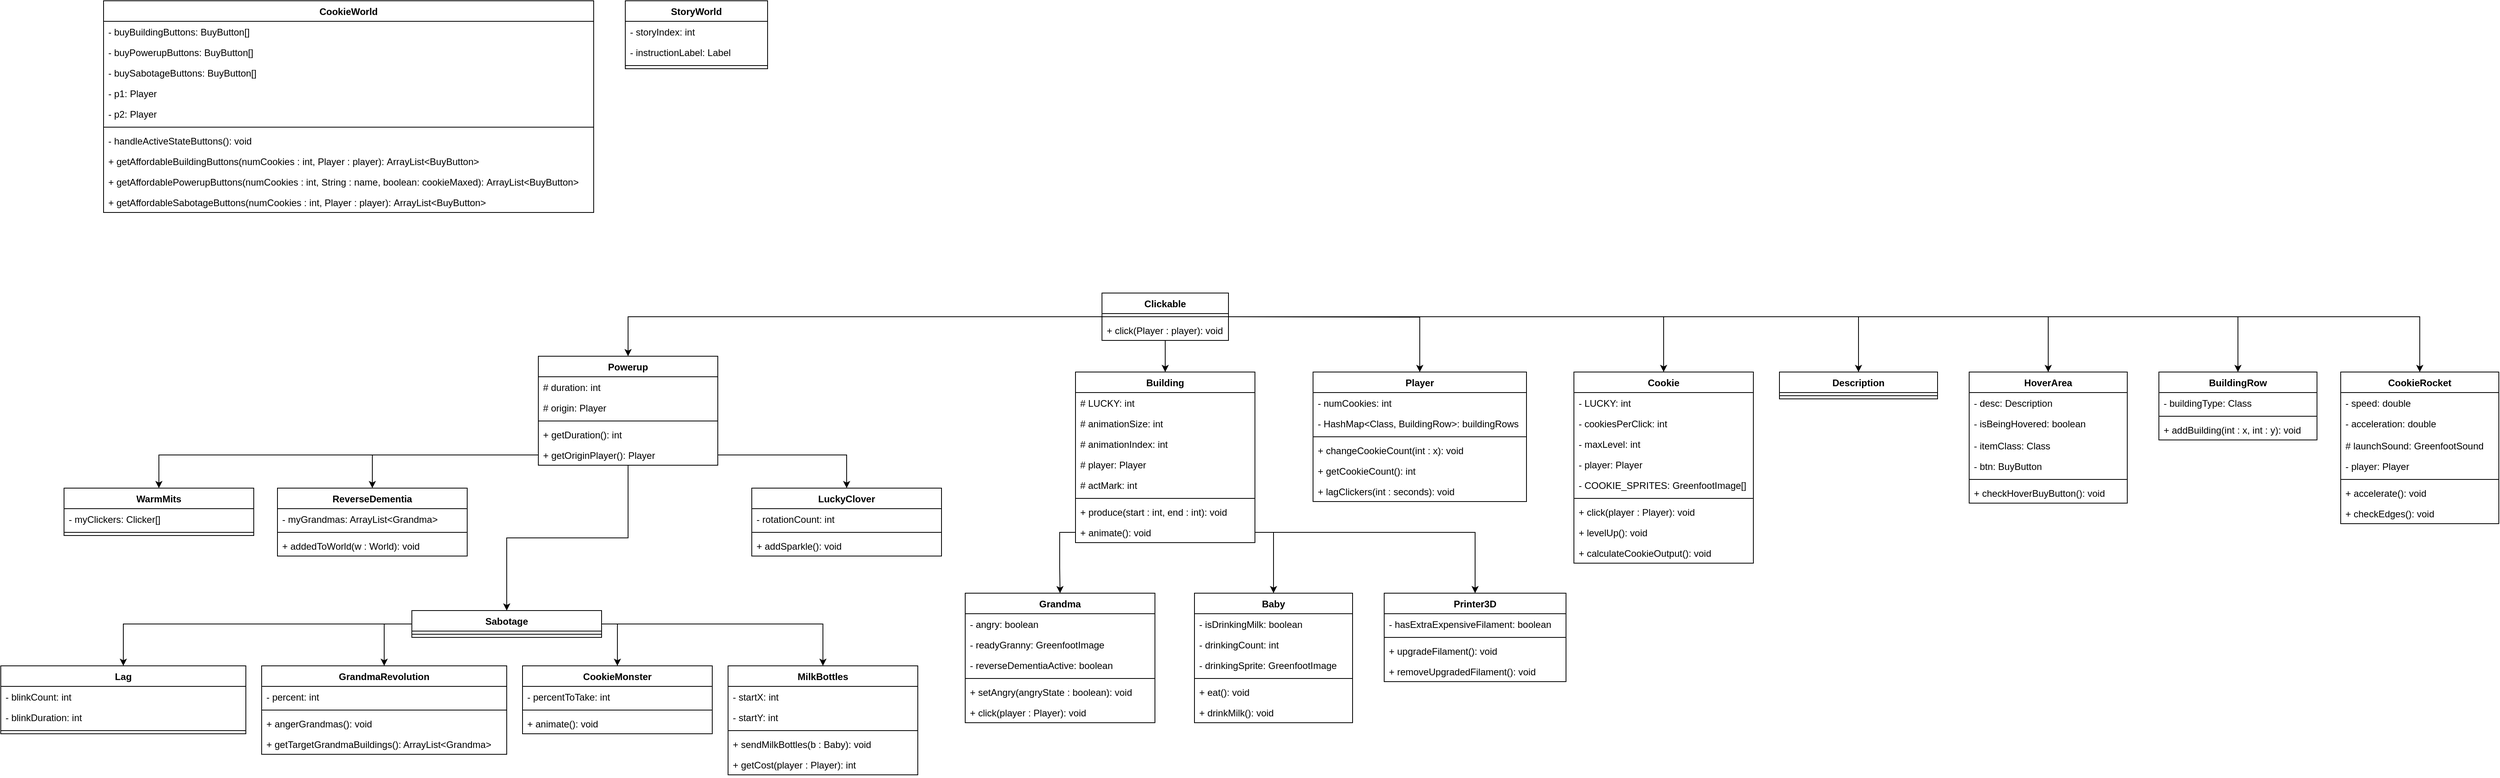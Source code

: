 <mxfile version="20.6.0" type="github">
  <diagram id="C5RBs43oDa-KdzZeNtuy" name="Page-1">
    <mxGraphModel dx="2089" dy="1131" grid="1" gridSize="10" guides="1" tooltips="1" connect="1" arrows="1" fold="1" page="1" pageScale="1" pageWidth="5000" pageHeight="5000" math="0" shadow="0">
      <root>
        <mxCell id="WIyWlLk6GJQsqaUBKTNV-0" />
        <mxCell id="WIyWlLk6GJQsqaUBKTNV-1" parent="WIyWlLk6GJQsqaUBKTNV-0" />
        <mxCell id="7BXIPRgFggZiZuCY8qYJ-12" style="edgeStyle=orthogonalEdgeStyle;rounded=0;orthogonalLoop=1;jettySize=auto;html=1;entryX=0.5;entryY=0;entryDx=0;entryDy=0;" parent="WIyWlLk6GJQsqaUBKTNV-1" source="6n8fkB6DiJv-7R1IbTB3-0" target="7BXIPRgFggZiZuCY8qYJ-7" edge="1">
          <mxGeometry relative="1" as="geometry" />
        </mxCell>
        <mxCell id="oIOnuO5JwcN9O11HxvSY-77" style="edgeStyle=orthogonalEdgeStyle;rounded=0;orthogonalLoop=1;jettySize=auto;html=1;entryX=0.5;entryY=0;entryDx=0;entryDy=0;" edge="1" parent="WIyWlLk6GJQsqaUBKTNV-1" source="6n8fkB6DiJv-7R1IbTB3-0" target="oIOnuO5JwcN9O11HxvSY-69">
          <mxGeometry relative="1" as="geometry" />
        </mxCell>
        <mxCell id="oIOnuO5JwcN9O11HxvSY-87" style="edgeStyle=orthogonalEdgeStyle;rounded=0;orthogonalLoop=1;jettySize=auto;html=1;entryX=0.5;entryY=0;entryDx=0;entryDy=0;" edge="1" parent="WIyWlLk6GJQsqaUBKTNV-1" source="6n8fkB6DiJv-7R1IbTB3-0" target="oIOnuO5JwcN9O11HxvSY-78">
          <mxGeometry relative="1" as="geometry" />
        </mxCell>
        <mxCell id="oIOnuO5JwcN9O11HxvSY-112" style="edgeStyle=orthogonalEdgeStyle;rounded=0;orthogonalLoop=1;jettySize=auto;html=1;entryX=0.5;entryY=0;entryDx=0;entryDy=0;" edge="1" parent="WIyWlLk6GJQsqaUBKTNV-1" source="6n8fkB6DiJv-7R1IbTB3-0" target="oIOnuO5JwcN9O11HxvSY-101">
          <mxGeometry relative="1" as="geometry" />
        </mxCell>
        <mxCell id="oIOnuO5JwcN9O11HxvSY-190" style="edgeStyle=orthogonalEdgeStyle;rounded=0;orthogonalLoop=1;jettySize=auto;html=1;entryX=0.5;entryY=0;entryDx=0;entryDy=0;" edge="1" parent="WIyWlLk6GJQsqaUBKTNV-1" source="6n8fkB6DiJv-7R1IbTB3-0" target="oIOnuO5JwcN9O11HxvSY-180">
          <mxGeometry relative="1" as="geometry" />
        </mxCell>
        <mxCell id="6n8fkB6DiJv-7R1IbTB3-0" value="Clickable" style="swimlane;fontStyle=1;align=center;verticalAlign=top;childLayout=stackLayout;horizontal=1;startSize=26;horizontalStack=0;resizeParent=1;resizeParentMax=0;resizeLast=0;collapsible=1;marginBottom=0;" parent="WIyWlLk6GJQsqaUBKTNV-1" vertex="1">
          <mxGeometry x="1623" y="530" width="160" height="60" as="geometry" />
        </mxCell>
        <mxCell id="6n8fkB6DiJv-7R1IbTB3-2" value="" style="line;strokeWidth=1;fillColor=none;align=left;verticalAlign=middle;spacingTop=-1;spacingLeft=3;spacingRight=3;rotatable=0;labelPosition=right;points=[];portConstraint=eastwest;strokeColor=inherit;" parent="6n8fkB6DiJv-7R1IbTB3-0" vertex="1">
          <mxGeometry y="26" width="160" height="8" as="geometry" />
        </mxCell>
        <mxCell id="6n8fkB6DiJv-7R1IbTB3-3" value="+ click(Player : player): void" style="text;strokeColor=none;fillColor=none;align=left;verticalAlign=top;spacingLeft=4;spacingRight=4;overflow=hidden;rotatable=0;points=[[0,0.5],[1,0.5]];portConstraint=eastwest;" parent="6n8fkB6DiJv-7R1IbTB3-0" vertex="1">
          <mxGeometry y="34" width="160" height="26" as="geometry" />
        </mxCell>
        <mxCell id="6n8fkB6DiJv-7R1IbTB3-8" value="CookieWorld" style="swimlane;fontStyle=1;align=center;verticalAlign=top;childLayout=stackLayout;horizontal=1;startSize=26;horizontalStack=0;resizeParent=1;resizeParentMax=0;resizeLast=0;collapsible=1;marginBottom=0;" parent="WIyWlLk6GJQsqaUBKTNV-1" vertex="1">
          <mxGeometry x="360" y="160" width="620" height="268" as="geometry" />
        </mxCell>
        <mxCell id="6n8fkB6DiJv-7R1IbTB3-9" value="- buyBuildingButtons: BuyButton[]&#xa;" style="text;strokeColor=none;fillColor=none;align=left;verticalAlign=top;spacingLeft=4;spacingRight=4;overflow=hidden;rotatable=0;points=[[0,0.5],[1,0.5]];portConstraint=eastwest;" parent="6n8fkB6DiJv-7R1IbTB3-8" vertex="1">
          <mxGeometry y="26" width="620" height="26" as="geometry" />
        </mxCell>
        <mxCell id="6n8fkB6DiJv-7R1IbTB3-14" value="- buyPowerupButtons: BuyButton[]&#xa;" style="text;strokeColor=none;fillColor=none;align=left;verticalAlign=top;spacingLeft=4;spacingRight=4;overflow=hidden;rotatable=0;points=[[0,0.5],[1,0.5]];portConstraint=eastwest;" parent="6n8fkB6DiJv-7R1IbTB3-8" vertex="1">
          <mxGeometry y="52" width="620" height="26" as="geometry" />
        </mxCell>
        <mxCell id="6n8fkB6DiJv-7R1IbTB3-15" value="- buySabotageButtons: BuyButton[]&#xa;" style="text;strokeColor=none;fillColor=none;align=left;verticalAlign=top;spacingLeft=4;spacingRight=4;overflow=hidden;rotatable=0;points=[[0,0.5],[1,0.5]];portConstraint=eastwest;" parent="6n8fkB6DiJv-7R1IbTB3-8" vertex="1">
          <mxGeometry y="78" width="620" height="26" as="geometry" />
        </mxCell>
        <mxCell id="6n8fkB6DiJv-7R1IbTB3-16" value="- p1: Player" style="text;strokeColor=none;fillColor=none;align=left;verticalAlign=top;spacingLeft=4;spacingRight=4;overflow=hidden;rotatable=0;points=[[0,0.5],[1,0.5]];portConstraint=eastwest;" parent="6n8fkB6DiJv-7R1IbTB3-8" vertex="1">
          <mxGeometry y="104" width="620" height="26" as="geometry" />
        </mxCell>
        <mxCell id="6n8fkB6DiJv-7R1IbTB3-17" value="- p2: Player" style="text;strokeColor=none;fillColor=none;align=left;verticalAlign=top;spacingLeft=4;spacingRight=4;overflow=hidden;rotatable=0;points=[[0,0.5],[1,0.5]];portConstraint=eastwest;" parent="6n8fkB6DiJv-7R1IbTB3-8" vertex="1">
          <mxGeometry y="130" width="620" height="26" as="geometry" />
        </mxCell>
        <mxCell id="6n8fkB6DiJv-7R1IbTB3-10" value="" style="line;strokeWidth=1;fillColor=none;align=left;verticalAlign=middle;spacingTop=-1;spacingLeft=3;spacingRight=3;rotatable=0;labelPosition=right;points=[];portConstraint=eastwest;strokeColor=inherit;" parent="6n8fkB6DiJv-7R1IbTB3-8" vertex="1">
          <mxGeometry y="156" width="620" height="8" as="geometry" />
        </mxCell>
        <mxCell id="6n8fkB6DiJv-7R1IbTB3-11" value="- handleActiveStateButtons(): void" style="text;strokeColor=none;fillColor=none;align=left;verticalAlign=top;spacingLeft=4;spacingRight=4;overflow=hidden;rotatable=0;points=[[0,0.5],[1,0.5]];portConstraint=eastwest;" parent="6n8fkB6DiJv-7R1IbTB3-8" vertex="1">
          <mxGeometry y="164" width="620" height="26" as="geometry" />
        </mxCell>
        <mxCell id="7BXIPRgFggZiZuCY8qYJ-0" value="+ getAffordableBuildingButtons(numCookies : int, Player : player): ArrayList&lt;BuyButton&gt;" style="text;strokeColor=none;fillColor=none;align=left;verticalAlign=top;spacingLeft=4;spacingRight=4;overflow=hidden;rotatable=0;points=[[0,0.5],[1,0.5]];portConstraint=eastwest;" parent="6n8fkB6DiJv-7R1IbTB3-8" vertex="1">
          <mxGeometry y="190" width="620" height="26" as="geometry" />
        </mxCell>
        <mxCell id="7BXIPRgFggZiZuCY8qYJ-1" value="+ getAffordablePowerupButtons(numCookies : int, String : name, boolean: cookieMaxed): ArrayList&lt;BuyButton&gt;" style="text;strokeColor=none;fillColor=none;align=left;verticalAlign=top;spacingLeft=4;spacingRight=4;overflow=hidden;rotatable=0;points=[[0,0.5],[1,0.5]];portConstraint=eastwest;" parent="6n8fkB6DiJv-7R1IbTB3-8" vertex="1">
          <mxGeometry y="216" width="620" height="26" as="geometry" />
        </mxCell>
        <mxCell id="7BXIPRgFggZiZuCY8qYJ-2" value="+ getAffordableSabotageButtons(numCookies : int, Player : player): ArrayList&lt;BuyButton&gt;" style="text;strokeColor=none;fillColor=none;align=left;verticalAlign=top;spacingLeft=4;spacingRight=4;overflow=hidden;rotatable=0;points=[[0,0.5],[1,0.5]];portConstraint=eastwest;" parent="6n8fkB6DiJv-7R1IbTB3-8" vertex="1">
          <mxGeometry y="242" width="620" height="26" as="geometry" />
        </mxCell>
        <mxCell id="oIOnuO5JwcN9O11HxvSY-53" style="edgeStyle=orthogonalEdgeStyle;rounded=0;orthogonalLoop=1;jettySize=auto;html=1;entryX=0.5;entryY=0;entryDx=0;entryDy=0;exitX=0;exitY=0.5;exitDx=0;exitDy=0;" edge="1" parent="WIyWlLk6GJQsqaUBKTNV-1" source="qHppvnoH-rM-30U8pNRf-10" target="oIOnuO5JwcN9O11HxvSY-40">
          <mxGeometry relative="1" as="geometry" />
        </mxCell>
        <mxCell id="oIOnuO5JwcN9O11HxvSY-68" style="edgeStyle=orthogonalEdgeStyle;rounded=0;orthogonalLoop=1;jettySize=auto;html=1;entryX=0.5;entryY=0;entryDx=0;entryDy=0;exitX=1;exitY=0.5;exitDx=0;exitDy=0;" edge="1" parent="WIyWlLk6GJQsqaUBKTNV-1" source="qHppvnoH-rM-30U8pNRf-10" target="oIOnuO5JwcN9O11HxvSY-61">
          <mxGeometry relative="1" as="geometry" />
        </mxCell>
        <mxCell id="qHppvnoH-rM-30U8pNRf-1" value="Building" style="swimlane;fontStyle=1;align=center;verticalAlign=top;childLayout=stackLayout;horizontal=1;startSize=26;horizontalStack=0;resizeParent=1;resizeParentMax=0;resizeLast=0;collapsible=1;marginBottom=0;" parent="WIyWlLk6GJQsqaUBKTNV-1" vertex="1">
          <mxGeometry x="1589.5" y="630" width="227" height="216" as="geometry" />
        </mxCell>
        <mxCell id="qHppvnoH-rM-30U8pNRf-2" value="# LUCKY: int" style="text;strokeColor=none;fillColor=none;align=left;verticalAlign=top;spacingLeft=4;spacingRight=4;overflow=hidden;rotatable=0;points=[[0,0.5],[1,0.5]];portConstraint=eastwest;" parent="qHppvnoH-rM-30U8pNRf-1" vertex="1">
          <mxGeometry y="26" width="227" height="26" as="geometry" />
        </mxCell>
        <mxCell id="qHppvnoH-rM-30U8pNRf-3" value="# animationSize: int " style="text;strokeColor=none;fillColor=none;align=left;verticalAlign=top;spacingLeft=4;spacingRight=4;overflow=hidden;rotatable=0;points=[[0,0.5],[1,0.5]];portConstraint=eastwest;" parent="qHppvnoH-rM-30U8pNRf-1" vertex="1">
          <mxGeometry y="52" width="227" height="26" as="geometry" />
        </mxCell>
        <mxCell id="qHppvnoH-rM-30U8pNRf-4" value="# animationIndex: int" style="text;strokeColor=none;fillColor=none;align=left;verticalAlign=top;spacingLeft=4;spacingRight=4;overflow=hidden;rotatable=0;points=[[0,0.5],[1,0.5]];portConstraint=eastwest;" parent="qHppvnoH-rM-30U8pNRf-1" vertex="1">
          <mxGeometry y="78" width="227" height="26" as="geometry" />
        </mxCell>
        <mxCell id="qHppvnoH-rM-30U8pNRf-5" value="# player: Player" style="text;strokeColor=none;fillColor=none;align=left;verticalAlign=top;spacingLeft=4;spacingRight=4;overflow=hidden;rotatable=0;points=[[0,0.5],[1,0.5]];portConstraint=eastwest;" parent="qHppvnoH-rM-30U8pNRf-1" vertex="1">
          <mxGeometry y="104" width="227" height="26" as="geometry" />
        </mxCell>
        <mxCell id="qHppvnoH-rM-30U8pNRf-6" value="# actMark: int" style="text;strokeColor=none;fillColor=none;align=left;verticalAlign=top;spacingLeft=4;spacingRight=4;overflow=hidden;rotatable=0;points=[[0,0.5],[1,0.5]];portConstraint=eastwest;" parent="qHppvnoH-rM-30U8pNRf-1" vertex="1">
          <mxGeometry y="130" width="227" height="26" as="geometry" />
        </mxCell>
        <mxCell id="qHppvnoH-rM-30U8pNRf-7" value="" style="line;strokeWidth=1;fillColor=none;align=left;verticalAlign=middle;spacingTop=-1;spacingLeft=3;spacingRight=3;rotatable=0;labelPosition=right;points=[];portConstraint=eastwest;strokeColor=inherit;" parent="qHppvnoH-rM-30U8pNRf-1" vertex="1">
          <mxGeometry y="156" width="227" height="8" as="geometry" />
        </mxCell>
        <mxCell id="qHppvnoH-rM-30U8pNRf-8" value="+ produce(start : int, end : int): void" style="text;strokeColor=none;fillColor=none;align=left;verticalAlign=top;spacingLeft=4;spacingRight=4;overflow=hidden;rotatable=0;points=[[0,0.5],[1,0.5]];portConstraint=eastwest;" parent="qHppvnoH-rM-30U8pNRf-1" vertex="1">
          <mxGeometry y="164" width="227" height="26" as="geometry" />
        </mxCell>
        <mxCell id="qHppvnoH-rM-30U8pNRf-10" value="+ animate(): void" style="text;strokeColor=none;fillColor=none;align=left;verticalAlign=top;spacingLeft=4;spacingRight=4;overflow=hidden;rotatable=0;points=[[0,0.5],[1,0.5]];portConstraint=eastwest;" parent="qHppvnoH-rM-30U8pNRf-1" vertex="1">
          <mxGeometry y="190" width="227" height="26" as="geometry" />
        </mxCell>
        <mxCell id="7BXIPRgFggZiZuCY8qYJ-7" value="BuildingRow" style="swimlane;fontStyle=1;align=center;verticalAlign=top;childLayout=stackLayout;horizontal=1;startSize=26;horizontalStack=0;resizeParent=1;resizeParentMax=0;resizeLast=0;collapsible=1;marginBottom=0;" parent="WIyWlLk6GJQsqaUBKTNV-1" vertex="1">
          <mxGeometry x="2960" y="630" width="200" height="86" as="geometry" />
        </mxCell>
        <mxCell id="7BXIPRgFggZiZuCY8qYJ-8" value="- buildingType: Class" style="text;strokeColor=none;fillColor=none;align=left;verticalAlign=top;spacingLeft=4;spacingRight=4;overflow=hidden;rotatable=0;points=[[0,0.5],[1,0.5]];portConstraint=eastwest;" parent="7BXIPRgFggZiZuCY8qYJ-7" vertex="1">
          <mxGeometry y="26" width="200" height="26" as="geometry" />
        </mxCell>
        <mxCell id="7BXIPRgFggZiZuCY8qYJ-9" value="" style="line;strokeWidth=1;fillColor=none;align=left;verticalAlign=middle;spacingTop=-1;spacingLeft=3;spacingRight=3;rotatable=0;labelPosition=right;points=[];portConstraint=eastwest;strokeColor=inherit;" parent="7BXIPRgFggZiZuCY8qYJ-7" vertex="1">
          <mxGeometry y="52" width="200" height="8" as="geometry" />
        </mxCell>
        <mxCell id="7BXIPRgFggZiZuCY8qYJ-10" value="+ addBuilding(int : x, int : y): void" style="text;strokeColor=none;fillColor=none;align=left;verticalAlign=top;spacingLeft=4;spacingRight=4;overflow=hidden;rotatable=0;points=[[0,0.5],[1,0.5]];portConstraint=eastwest;" parent="7BXIPRgFggZiZuCY8qYJ-7" vertex="1">
          <mxGeometry y="60" width="200" height="26" as="geometry" />
        </mxCell>
        <mxCell id="oIOnuO5JwcN9O11HxvSY-7" value="" style="endArrow=classic;html=1;rounded=0;entryX=0.5;entryY=0;entryDx=0;entryDy=0;edgeStyle=orthogonalEdgeStyle;" edge="1" parent="WIyWlLk6GJQsqaUBKTNV-1" target="7BXIPRgFggZiZuCY8qYJ-13">
          <mxGeometry width="50" height="50" relative="1" as="geometry">
            <mxPoint x="1780" y="560" as="sourcePoint" />
            <mxPoint x="1708" y="650" as="targetPoint" />
          </mxGeometry>
        </mxCell>
        <mxCell id="7BXIPRgFggZiZuCY8qYJ-13" value="Player" style="swimlane;fontStyle=1;align=center;verticalAlign=top;childLayout=stackLayout;horizontal=1;startSize=26;horizontalStack=0;resizeParent=1;resizeParentMax=0;resizeLast=0;collapsible=1;marginBottom=0;" parent="WIyWlLk6GJQsqaUBKTNV-1" vertex="1">
          <mxGeometry x="1890" y="630" width="270" height="164" as="geometry" />
        </mxCell>
        <mxCell id="7BXIPRgFggZiZuCY8qYJ-14" value="- numCookies: int" style="text;strokeColor=none;fillColor=none;align=left;verticalAlign=top;spacingLeft=4;spacingRight=4;overflow=hidden;rotatable=0;points=[[0,0.5],[1,0.5]];portConstraint=eastwest;" parent="7BXIPRgFggZiZuCY8qYJ-13" vertex="1">
          <mxGeometry y="26" width="270" height="26" as="geometry" />
        </mxCell>
        <mxCell id="7BXIPRgFggZiZuCY8qYJ-18" value="- HashMap&lt;Class, BuildingRow&gt;: buildingRows" style="text;strokeColor=none;fillColor=none;align=left;verticalAlign=top;spacingLeft=4;spacingRight=4;overflow=hidden;rotatable=0;points=[[0,0.5],[1,0.5]];portConstraint=eastwest;" parent="7BXIPRgFggZiZuCY8qYJ-13" vertex="1">
          <mxGeometry y="52" width="270" height="26" as="geometry" />
        </mxCell>
        <mxCell id="7BXIPRgFggZiZuCY8qYJ-15" value="" style="line;strokeWidth=1;fillColor=none;align=left;verticalAlign=middle;spacingTop=-1;spacingLeft=3;spacingRight=3;rotatable=0;labelPosition=right;points=[];portConstraint=eastwest;strokeColor=inherit;" parent="7BXIPRgFggZiZuCY8qYJ-13" vertex="1">
          <mxGeometry y="78" width="270" height="8" as="geometry" />
        </mxCell>
        <mxCell id="7BXIPRgFggZiZuCY8qYJ-16" value="+ changeCookieCount(int : x): void" style="text;strokeColor=none;fillColor=none;align=left;verticalAlign=top;spacingLeft=4;spacingRight=4;overflow=hidden;rotatable=0;points=[[0,0.5],[1,0.5]];portConstraint=eastwest;" parent="7BXIPRgFggZiZuCY8qYJ-13" vertex="1">
          <mxGeometry y="86" width="270" height="26" as="geometry" />
        </mxCell>
        <mxCell id="7BXIPRgFggZiZuCY8qYJ-19" value="+ getCookieCount(): int" style="text;strokeColor=none;fillColor=none;align=left;verticalAlign=top;spacingLeft=4;spacingRight=4;overflow=hidden;rotatable=0;points=[[0,0.5],[1,0.5]];portConstraint=eastwest;" parent="7BXIPRgFggZiZuCY8qYJ-13" vertex="1">
          <mxGeometry y="112" width="270" height="26" as="geometry" />
        </mxCell>
        <mxCell id="7BXIPRgFggZiZuCY8qYJ-20" value="+ lagClickers(int : seconds): void" style="text;strokeColor=none;fillColor=none;align=left;verticalAlign=top;spacingLeft=4;spacingRight=4;overflow=hidden;rotatable=0;points=[[0,0.5],[1,0.5]];portConstraint=eastwest;" parent="7BXIPRgFggZiZuCY8qYJ-13" vertex="1">
          <mxGeometry y="138" width="270" height="26" as="geometry" />
        </mxCell>
        <mxCell id="oIOnuO5JwcN9O11HxvSY-8" value="" style="endArrow=classic;html=1;rounded=0;entryX=0.5;entryY=0;entryDx=0;entryDy=0;exitX=0.5;exitY=1;exitDx=0;exitDy=0;" edge="1" parent="WIyWlLk6GJQsqaUBKTNV-1" source="6n8fkB6DiJv-7R1IbTB3-0" target="qHppvnoH-rM-30U8pNRf-1">
          <mxGeometry width="50" height="50" relative="1" as="geometry">
            <mxPoint x="1700" y="650" as="sourcePoint" />
            <mxPoint x="1880" y="730" as="targetPoint" />
          </mxGeometry>
        </mxCell>
        <mxCell id="oIOnuO5JwcN9O11HxvSY-40" value="Grandma" style="swimlane;fontStyle=1;align=center;verticalAlign=top;childLayout=stackLayout;horizontal=1;startSize=26;horizontalStack=0;resizeParent=1;resizeParentMax=0;resizeLast=0;collapsible=1;marginBottom=0;" vertex="1" parent="WIyWlLk6GJQsqaUBKTNV-1">
          <mxGeometry x="1450" y="910" width="240" height="164" as="geometry" />
        </mxCell>
        <mxCell id="oIOnuO5JwcN9O11HxvSY-41" value="- angry: boolean" style="text;strokeColor=none;fillColor=none;align=left;verticalAlign=top;spacingLeft=4;spacingRight=4;overflow=hidden;rotatable=0;points=[[0,0.5],[1,0.5]];portConstraint=eastwest;" vertex="1" parent="oIOnuO5JwcN9O11HxvSY-40">
          <mxGeometry y="26" width="240" height="26" as="geometry" />
        </mxCell>
        <mxCell id="oIOnuO5JwcN9O11HxvSY-42" value="- readyGranny: GreenfootImage" style="text;strokeColor=none;fillColor=none;align=left;verticalAlign=top;spacingLeft=4;spacingRight=4;overflow=hidden;rotatable=0;points=[[0,0.5],[1,0.5]];portConstraint=eastwest;" vertex="1" parent="oIOnuO5JwcN9O11HxvSY-40">
          <mxGeometry y="52" width="240" height="26" as="geometry" />
        </mxCell>
        <mxCell id="oIOnuO5JwcN9O11HxvSY-43" value="- reverseDementiaActive: boolean" style="text;strokeColor=none;fillColor=none;align=left;verticalAlign=top;spacingLeft=4;spacingRight=4;overflow=hidden;rotatable=0;points=[[0,0.5],[1,0.5]];portConstraint=eastwest;" vertex="1" parent="oIOnuO5JwcN9O11HxvSY-40">
          <mxGeometry y="78" width="240" height="26" as="geometry" />
        </mxCell>
        <mxCell id="oIOnuO5JwcN9O11HxvSY-46" value="" style="line;strokeWidth=1;fillColor=none;align=left;verticalAlign=middle;spacingTop=-1;spacingLeft=3;spacingRight=3;rotatable=0;labelPosition=right;points=[];portConstraint=eastwest;strokeColor=inherit;" vertex="1" parent="oIOnuO5JwcN9O11HxvSY-40">
          <mxGeometry y="104" width="240" height="8" as="geometry" />
        </mxCell>
        <mxCell id="oIOnuO5JwcN9O11HxvSY-47" value="+ setAngry(angryState : boolean): void" style="text;strokeColor=none;fillColor=none;align=left;verticalAlign=top;spacingLeft=4;spacingRight=4;overflow=hidden;rotatable=0;points=[[0,0.5],[1,0.5]];portConstraint=eastwest;" vertex="1" parent="oIOnuO5JwcN9O11HxvSY-40">
          <mxGeometry y="112" width="240" height="26" as="geometry" />
        </mxCell>
        <mxCell id="oIOnuO5JwcN9O11HxvSY-48" value="+ click(player : Player): void " style="text;strokeColor=none;fillColor=none;align=left;verticalAlign=top;spacingLeft=4;spacingRight=4;overflow=hidden;rotatable=0;points=[[0,0.5],[1,0.5]];portConstraint=eastwest;" vertex="1" parent="oIOnuO5JwcN9O11HxvSY-40">
          <mxGeometry y="138" width="240" height="26" as="geometry" />
        </mxCell>
        <mxCell id="oIOnuO5JwcN9O11HxvSY-61" value="Baby" style="swimlane;fontStyle=1;align=center;verticalAlign=top;childLayout=stackLayout;horizontal=1;startSize=26;horizontalStack=0;resizeParent=1;resizeParentMax=0;resizeLast=0;collapsible=1;marginBottom=0;" vertex="1" parent="WIyWlLk6GJQsqaUBKTNV-1">
          <mxGeometry x="1740" y="910" width="200" height="164" as="geometry" />
        </mxCell>
        <mxCell id="oIOnuO5JwcN9O11HxvSY-62" value="- isDrinkingMilk: boolean" style="text;strokeColor=none;fillColor=none;align=left;verticalAlign=top;spacingLeft=4;spacingRight=4;overflow=hidden;rotatable=0;points=[[0,0.5],[1,0.5]];portConstraint=eastwest;" vertex="1" parent="oIOnuO5JwcN9O11HxvSY-61">
          <mxGeometry y="26" width="200" height="26" as="geometry" />
        </mxCell>
        <mxCell id="oIOnuO5JwcN9O11HxvSY-63" value="- drinkingCount: int" style="text;strokeColor=none;fillColor=none;align=left;verticalAlign=top;spacingLeft=4;spacingRight=4;overflow=hidden;rotatable=0;points=[[0,0.5],[1,0.5]];portConstraint=eastwest;" vertex="1" parent="oIOnuO5JwcN9O11HxvSY-61">
          <mxGeometry y="52" width="200" height="26" as="geometry" />
        </mxCell>
        <mxCell id="oIOnuO5JwcN9O11HxvSY-64" value="- drinkingSprite: GreenfootImage" style="text;strokeColor=none;fillColor=none;align=left;verticalAlign=top;spacingLeft=4;spacingRight=4;overflow=hidden;rotatable=0;points=[[0,0.5],[1,0.5]];portConstraint=eastwest;" vertex="1" parent="oIOnuO5JwcN9O11HxvSY-61">
          <mxGeometry y="78" width="200" height="26" as="geometry" />
        </mxCell>
        <mxCell id="oIOnuO5JwcN9O11HxvSY-65" value="" style="line;strokeWidth=1;fillColor=none;align=left;verticalAlign=middle;spacingTop=-1;spacingLeft=3;spacingRight=3;rotatable=0;labelPosition=right;points=[];portConstraint=eastwest;strokeColor=inherit;" vertex="1" parent="oIOnuO5JwcN9O11HxvSY-61">
          <mxGeometry y="104" width="200" height="8" as="geometry" />
        </mxCell>
        <mxCell id="oIOnuO5JwcN9O11HxvSY-66" value="+ eat(): void" style="text;strokeColor=none;fillColor=none;align=left;verticalAlign=top;spacingLeft=4;spacingRight=4;overflow=hidden;rotatable=0;points=[[0,0.5],[1,0.5]];portConstraint=eastwest;" vertex="1" parent="oIOnuO5JwcN9O11HxvSY-61">
          <mxGeometry y="112" width="200" height="26" as="geometry" />
        </mxCell>
        <mxCell id="oIOnuO5JwcN9O11HxvSY-67" value="+ drinkMilk(): void " style="text;strokeColor=none;fillColor=none;align=left;verticalAlign=top;spacingLeft=4;spacingRight=4;overflow=hidden;rotatable=0;points=[[0,0.5],[1,0.5]];portConstraint=eastwest;" vertex="1" parent="oIOnuO5JwcN9O11HxvSY-61">
          <mxGeometry y="138" width="200" height="26" as="geometry" />
        </mxCell>
        <mxCell id="oIOnuO5JwcN9O11HxvSY-69" value="CookieRocket" style="swimlane;fontStyle=1;align=center;verticalAlign=top;childLayout=stackLayout;horizontal=1;startSize=26;horizontalStack=0;resizeParent=1;resizeParentMax=0;resizeLast=0;collapsible=1;marginBottom=0;" vertex="1" parent="WIyWlLk6GJQsqaUBKTNV-1">
          <mxGeometry x="3190" y="630" width="200" height="192" as="geometry" />
        </mxCell>
        <mxCell id="oIOnuO5JwcN9O11HxvSY-70" value="- speed: double" style="text;strokeColor=none;fillColor=none;align=left;verticalAlign=top;spacingLeft=4;spacingRight=4;overflow=hidden;rotatable=0;points=[[0,0.5],[1,0.5]];portConstraint=eastwest;" vertex="1" parent="oIOnuO5JwcN9O11HxvSY-69">
          <mxGeometry y="26" width="200" height="26" as="geometry" />
        </mxCell>
        <mxCell id="oIOnuO5JwcN9O11HxvSY-71" value="- acceleration: double" style="text;strokeColor=none;fillColor=none;align=left;verticalAlign=top;spacingLeft=4;spacingRight=4;overflow=hidden;rotatable=0;points=[[0,0.5],[1,0.5]];portConstraint=eastwest;" vertex="1" parent="oIOnuO5JwcN9O11HxvSY-69">
          <mxGeometry y="52" width="200" height="28" as="geometry" />
        </mxCell>
        <mxCell id="oIOnuO5JwcN9O11HxvSY-72" value="# launchSound: GreenfootSound" style="text;strokeColor=none;fillColor=none;align=left;verticalAlign=top;spacingLeft=4;spacingRight=4;overflow=hidden;rotatable=0;points=[[0,0.5],[1,0.5]];portConstraint=eastwest;" vertex="1" parent="oIOnuO5JwcN9O11HxvSY-69">
          <mxGeometry y="80" width="200" height="26" as="geometry" />
        </mxCell>
        <mxCell id="oIOnuO5JwcN9O11HxvSY-76" value="- player: Player" style="text;strokeColor=none;fillColor=none;align=left;verticalAlign=top;spacingLeft=4;spacingRight=4;overflow=hidden;rotatable=0;points=[[0,0.5],[1,0.5]];portConstraint=eastwest;" vertex="1" parent="oIOnuO5JwcN9O11HxvSY-69">
          <mxGeometry y="106" width="200" height="26" as="geometry" />
        </mxCell>
        <mxCell id="oIOnuO5JwcN9O11HxvSY-73" value="" style="line;strokeWidth=1;fillColor=none;align=left;verticalAlign=middle;spacingTop=-1;spacingLeft=3;spacingRight=3;rotatable=0;labelPosition=right;points=[];portConstraint=eastwest;strokeColor=inherit;" vertex="1" parent="oIOnuO5JwcN9O11HxvSY-69">
          <mxGeometry y="132" width="200" height="8" as="geometry" />
        </mxCell>
        <mxCell id="oIOnuO5JwcN9O11HxvSY-74" value="+ accelerate(): void" style="text;strokeColor=none;fillColor=none;align=left;verticalAlign=top;spacingLeft=4;spacingRight=4;overflow=hidden;rotatable=0;points=[[0,0.5],[1,0.5]];portConstraint=eastwest;" vertex="1" parent="oIOnuO5JwcN9O11HxvSY-69">
          <mxGeometry y="140" width="200" height="26" as="geometry" />
        </mxCell>
        <mxCell id="oIOnuO5JwcN9O11HxvSY-75" value="+ checkEdges(): void " style="text;strokeColor=none;fillColor=none;align=left;verticalAlign=top;spacingLeft=4;spacingRight=4;overflow=hidden;rotatable=0;points=[[0,0.5],[1,0.5]];portConstraint=eastwest;" vertex="1" parent="oIOnuO5JwcN9O11HxvSY-69">
          <mxGeometry y="166" width="200" height="26" as="geometry" />
        </mxCell>
        <mxCell id="oIOnuO5JwcN9O11HxvSY-156" style="edgeStyle=orthogonalEdgeStyle;rounded=0;orthogonalLoop=1;jettySize=auto;html=1;entryX=0.5;entryY=0;entryDx=0;entryDy=0;" edge="1" parent="WIyWlLk6GJQsqaUBKTNV-1" source="oIOnuO5JwcN9O11HxvSY-78" target="oIOnuO5JwcN9O11HxvSY-113">
          <mxGeometry relative="1" as="geometry" />
        </mxCell>
        <mxCell id="oIOnuO5JwcN9O11HxvSY-78" value="Powerup" style="swimlane;fontStyle=1;align=center;verticalAlign=top;childLayout=stackLayout;horizontal=1;startSize=26;horizontalStack=0;resizeParent=1;resizeParentMax=0;resizeLast=0;collapsible=1;marginBottom=0;" vertex="1" parent="WIyWlLk6GJQsqaUBKTNV-1">
          <mxGeometry x="910" y="610" width="227" height="138" as="geometry" />
        </mxCell>
        <mxCell id="oIOnuO5JwcN9O11HxvSY-79" value="# duration: int" style="text;strokeColor=none;fillColor=none;align=left;verticalAlign=top;spacingLeft=4;spacingRight=4;overflow=hidden;rotatable=0;points=[[0,0.5],[1,0.5]];portConstraint=eastwest;" vertex="1" parent="oIOnuO5JwcN9O11HxvSY-78">
          <mxGeometry y="26" width="227" height="26" as="geometry" />
        </mxCell>
        <mxCell id="oIOnuO5JwcN9O11HxvSY-80" value="# origin: Player " style="text;strokeColor=none;fillColor=none;align=left;verticalAlign=top;spacingLeft=4;spacingRight=4;overflow=hidden;rotatable=0;points=[[0,0.5],[1,0.5]];portConstraint=eastwest;" vertex="1" parent="oIOnuO5JwcN9O11HxvSY-78">
          <mxGeometry y="52" width="227" height="26" as="geometry" />
        </mxCell>
        <mxCell id="oIOnuO5JwcN9O11HxvSY-84" value="" style="line;strokeWidth=1;fillColor=none;align=left;verticalAlign=middle;spacingTop=-1;spacingLeft=3;spacingRight=3;rotatable=0;labelPosition=right;points=[];portConstraint=eastwest;strokeColor=inherit;" vertex="1" parent="oIOnuO5JwcN9O11HxvSY-78">
          <mxGeometry y="78" width="227" height="8" as="geometry" />
        </mxCell>
        <mxCell id="oIOnuO5JwcN9O11HxvSY-85" value="+ getDuration(): int" style="text;strokeColor=none;fillColor=none;align=left;verticalAlign=top;spacingLeft=4;spacingRight=4;overflow=hidden;rotatable=0;points=[[0,0.5],[1,0.5]];portConstraint=eastwest;" vertex="1" parent="oIOnuO5JwcN9O11HxvSY-78">
          <mxGeometry y="86" width="227" height="26" as="geometry" />
        </mxCell>
        <mxCell id="oIOnuO5JwcN9O11HxvSY-86" value="+ getOriginPlayer(): Player" style="text;strokeColor=none;fillColor=none;align=left;verticalAlign=top;spacingLeft=4;spacingRight=4;overflow=hidden;rotatable=0;points=[[0,0.5],[1,0.5]];portConstraint=eastwest;" vertex="1" parent="oIOnuO5JwcN9O11HxvSY-78">
          <mxGeometry y="112" width="227" height="26" as="geometry" />
        </mxCell>
        <mxCell id="oIOnuO5JwcN9O11HxvSY-88" value="ReverseDementia" style="swimlane;fontStyle=1;align=center;verticalAlign=top;childLayout=stackLayout;horizontal=1;startSize=26;horizontalStack=0;resizeParent=1;resizeParentMax=0;resizeLast=0;collapsible=1;marginBottom=0;" vertex="1" parent="WIyWlLk6GJQsqaUBKTNV-1">
          <mxGeometry x="580" y="777" width="240" height="86" as="geometry" />
        </mxCell>
        <mxCell id="oIOnuO5JwcN9O11HxvSY-89" value="- myGrandmas: ArrayList&lt;Grandma&gt;" style="text;strokeColor=none;fillColor=none;align=left;verticalAlign=top;spacingLeft=4;spacingRight=4;overflow=hidden;rotatable=0;points=[[0,0.5],[1,0.5]];portConstraint=eastwest;" vertex="1" parent="oIOnuO5JwcN9O11HxvSY-88">
          <mxGeometry y="26" width="240" height="26" as="geometry" />
        </mxCell>
        <mxCell id="oIOnuO5JwcN9O11HxvSY-92" value="" style="line;strokeWidth=1;fillColor=none;align=left;verticalAlign=middle;spacingTop=-1;spacingLeft=3;spacingRight=3;rotatable=0;labelPosition=right;points=[];portConstraint=eastwest;strokeColor=inherit;" vertex="1" parent="oIOnuO5JwcN9O11HxvSY-88">
          <mxGeometry y="52" width="240" height="8" as="geometry" />
        </mxCell>
        <mxCell id="oIOnuO5JwcN9O11HxvSY-93" value="+ addedToWorld(w : World): void" style="text;strokeColor=none;fillColor=none;align=left;verticalAlign=top;spacingLeft=4;spacingRight=4;overflow=hidden;rotatable=0;points=[[0,0.5],[1,0.5]];portConstraint=eastwest;" vertex="1" parent="oIOnuO5JwcN9O11HxvSY-88">
          <mxGeometry y="60" width="240" height="26" as="geometry" />
        </mxCell>
        <mxCell id="oIOnuO5JwcN9O11HxvSY-95" style="edgeStyle=orthogonalEdgeStyle;rounded=0;orthogonalLoop=1;jettySize=auto;html=1;entryX=0.5;entryY=0;entryDx=0;entryDy=0;" edge="1" parent="WIyWlLk6GJQsqaUBKTNV-1" source="oIOnuO5JwcN9O11HxvSY-86" target="oIOnuO5JwcN9O11HxvSY-88">
          <mxGeometry relative="1" as="geometry" />
        </mxCell>
        <mxCell id="oIOnuO5JwcN9O11HxvSY-96" value="LuckyClover" style="swimlane;fontStyle=1;align=center;verticalAlign=top;childLayout=stackLayout;horizontal=1;startSize=26;horizontalStack=0;resizeParent=1;resizeParentMax=0;resizeLast=0;collapsible=1;marginBottom=0;" vertex="1" parent="WIyWlLk6GJQsqaUBKTNV-1">
          <mxGeometry x="1180" y="777" width="240" height="86" as="geometry" />
        </mxCell>
        <mxCell id="oIOnuO5JwcN9O11HxvSY-97" value="- rotationCount: int" style="text;strokeColor=none;fillColor=none;align=left;verticalAlign=top;spacingLeft=4;spacingRight=4;overflow=hidden;rotatable=0;points=[[0,0.5],[1,0.5]];portConstraint=eastwest;" vertex="1" parent="oIOnuO5JwcN9O11HxvSY-96">
          <mxGeometry y="26" width="240" height="26" as="geometry" />
        </mxCell>
        <mxCell id="oIOnuO5JwcN9O11HxvSY-98" value="" style="line;strokeWidth=1;fillColor=none;align=left;verticalAlign=middle;spacingTop=-1;spacingLeft=3;spacingRight=3;rotatable=0;labelPosition=right;points=[];portConstraint=eastwest;strokeColor=inherit;" vertex="1" parent="oIOnuO5JwcN9O11HxvSY-96">
          <mxGeometry y="52" width="240" height="8" as="geometry" />
        </mxCell>
        <mxCell id="oIOnuO5JwcN9O11HxvSY-99" value="+ addSparkle(): void" style="text;strokeColor=none;fillColor=none;align=left;verticalAlign=top;spacingLeft=4;spacingRight=4;overflow=hidden;rotatable=0;points=[[0,0.5],[1,0.5]];portConstraint=eastwest;" vertex="1" parent="oIOnuO5JwcN9O11HxvSY-96">
          <mxGeometry y="60" width="240" height="26" as="geometry" />
        </mxCell>
        <mxCell id="oIOnuO5JwcN9O11HxvSY-100" style="edgeStyle=orthogonalEdgeStyle;rounded=0;orthogonalLoop=1;jettySize=auto;html=1;entryX=0.5;entryY=0;entryDx=0;entryDy=0;" edge="1" parent="WIyWlLk6GJQsqaUBKTNV-1" source="oIOnuO5JwcN9O11HxvSY-86" target="oIOnuO5JwcN9O11HxvSY-96">
          <mxGeometry relative="1" as="geometry" />
        </mxCell>
        <mxCell id="oIOnuO5JwcN9O11HxvSY-101" value="Cookie" style="swimlane;fontStyle=1;align=center;verticalAlign=top;childLayout=stackLayout;horizontal=1;startSize=26;horizontalStack=0;resizeParent=1;resizeParentMax=0;resizeLast=0;collapsible=1;marginBottom=0;" vertex="1" parent="WIyWlLk6GJQsqaUBKTNV-1">
          <mxGeometry x="2220" y="630" width="227" height="242" as="geometry" />
        </mxCell>
        <mxCell id="oIOnuO5JwcN9O11HxvSY-102" value="- LUCKY: int" style="text;strokeColor=none;fillColor=none;align=left;verticalAlign=top;spacingLeft=4;spacingRight=4;overflow=hidden;rotatable=0;points=[[0,0.5],[1,0.5]];portConstraint=eastwest;" vertex="1" parent="oIOnuO5JwcN9O11HxvSY-101">
          <mxGeometry y="26" width="227" height="26" as="geometry" />
        </mxCell>
        <mxCell id="oIOnuO5JwcN9O11HxvSY-103" value="- cookiesPerClick: int " style="text;strokeColor=none;fillColor=none;align=left;verticalAlign=top;spacingLeft=4;spacingRight=4;overflow=hidden;rotatable=0;points=[[0,0.5],[1,0.5]];portConstraint=eastwest;" vertex="1" parent="oIOnuO5JwcN9O11HxvSY-101">
          <mxGeometry y="52" width="227" height="26" as="geometry" />
        </mxCell>
        <mxCell id="oIOnuO5JwcN9O11HxvSY-104" value="- maxLevel: int" style="text;strokeColor=none;fillColor=none;align=left;verticalAlign=top;spacingLeft=4;spacingRight=4;overflow=hidden;rotatable=0;points=[[0,0.5],[1,0.5]];portConstraint=eastwest;" vertex="1" parent="oIOnuO5JwcN9O11HxvSY-101">
          <mxGeometry y="78" width="227" height="26" as="geometry" />
        </mxCell>
        <mxCell id="oIOnuO5JwcN9O11HxvSY-105" value="- player: Player" style="text;strokeColor=none;fillColor=none;align=left;verticalAlign=top;spacingLeft=4;spacingRight=4;overflow=hidden;rotatable=0;points=[[0,0.5],[1,0.5]];portConstraint=eastwest;" vertex="1" parent="oIOnuO5JwcN9O11HxvSY-101">
          <mxGeometry y="104" width="227" height="26" as="geometry" />
        </mxCell>
        <mxCell id="oIOnuO5JwcN9O11HxvSY-106" value="- COOKIE_SPRITES: GreenfootImage[]" style="text;strokeColor=none;fillColor=none;align=left;verticalAlign=top;spacingLeft=4;spacingRight=4;overflow=hidden;rotatable=0;points=[[0,0.5],[1,0.5]];portConstraint=eastwest;" vertex="1" parent="oIOnuO5JwcN9O11HxvSY-101">
          <mxGeometry y="130" width="227" height="26" as="geometry" />
        </mxCell>
        <mxCell id="oIOnuO5JwcN9O11HxvSY-107" value="" style="line;strokeWidth=1;fillColor=none;align=left;verticalAlign=middle;spacingTop=-1;spacingLeft=3;spacingRight=3;rotatable=0;labelPosition=right;points=[];portConstraint=eastwest;strokeColor=inherit;" vertex="1" parent="oIOnuO5JwcN9O11HxvSY-101">
          <mxGeometry y="156" width="227" height="8" as="geometry" />
        </mxCell>
        <mxCell id="oIOnuO5JwcN9O11HxvSY-108" value="+ click(player : Player): void" style="text;strokeColor=none;fillColor=none;align=left;verticalAlign=top;spacingLeft=4;spacingRight=4;overflow=hidden;rotatable=0;points=[[0,0.5],[1,0.5]];portConstraint=eastwest;" vertex="1" parent="oIOnuO5JwcN9O11HxvSY-101">
          <mxGeometry y="164" width="227" height="26" as="geometry" />
        </mxCell>
        <mxCell id="oIOnuO5JwcN9O11HxvSY-109" value="+ levelUp(): void" style="text;strokeColor=none;fillColor=none;align=left;verticalAlign=top;spacingLeft=4;spacingRight=4;overflow=hidden;rotatable=0;points=[[0,0.5],[1,0.5]];portConstraint=eastwest;" vertex="1" parent="oIOnuO5JwcN9O11HxvSY-101">
          <mxGeometry y="190" width="227" height="26" as="geometry" />
        </mxCell>
        <mxCell id="oIOnuO5JwcN9O11HxvSY-111" value="+ calculateCookieOutput(): void" style="text;strokeColor=none;fillColor=none;align=left;verticalAlign=top;spacingLeft=4;spacingRight=4;overflow=hidden;rotatable=0;points=[[0,0.5],[1,0.5]];portConstraint=eastwest;" vertex="1" parent="oIOnuO5JwcN9O11HxvSY-101">
          <mxGeometry y="216" width="227" height="26" as="geometry" />
        </mxCell>
        <mxCell id="oIOnuO5JwcN9O11HxvSY-122" style="edgeStyle=orthogonalEdgeStyle;rounded=0;orthogonalLoop=1;jettySize=auto;html=1;entryX=0.5;entryY=0;entryDx=0;entryDy=0;exitX=1;exitY=0.5;exitDx=0;exitDy=0;" edge="1" parent="WIyWlLk6GJQsqaUBKTNV-1" source="oIOnuO5JwcN9O11HxvSY-113" target="oIOnuO5JwcN9O11HxvSY-118">
          <mxGeometry relative="1" as="geometry" />
        </mxCell>
        <mxCell id="oIOnuO5JwcN9O11HxvSY-134" style="edgeStyle=orthogonalEdgeStyle;rounded=0;orthogonalLoop=1;jettySize=auto;html=1;entryX=0.5;entryY=0;entryDx=0;entryDy=0;exitX=0;exitY=0.5;exitDx=0;exitDy=0;" edge="1" parent="WIyWlLk6GJQsqaUBKTNV-1" source="oIOnuO5JwcN9O11HxvSY-113" target="oIOnuO5JwcN9O11HxvSY-123">
          <mxGeometry relative="1" as="geometry" />
        </mxCell>
        <mxCell id="oIOnuO5JwcN9O11HxvSY-141" style="edgeStyle=orthogonalEdgeStyle;rounded=0;orthogonalLoop=1;jettySize=auto;html=1;entryX=0.5;entryY=0;entryDx=0;entryDy=0;" edge="1" parent="WIyWlLk6GJQsqaUBKTNV-1" source="oIOnuO5JwcN9O11HxvSY-113" target="oIOnuO5JwcN9O11HxvSY-135">
          <mxGeometry relative="1" as="geometry" />
        </mxCell>
        <mxCell id="oIOnuO5JwcN9O11HxvSY-148" style="edgeStyle=orthogonalEdgeStyle;rounded=0;orthogonalLoop=1;jettySize=auto;html=1;entryX=0.5;entryY=0;entryDx=0;entryDy=0;" edge="1" parent="WIyWlLk6GJQsqaUBKTNV-1" source="oIOnuO5JwcN9O11HxvSY-113" target="oIOnuO5JwcN9O11HxvSY-142">
          <mxGeometry relative="1" as="geometry" />
        </mxCell>
        <mxCell id="oIOnuO5JwcN9O11HxvSY-113" value="Sabotage" style="swimlane;fontStyle=1;align=center;verticalAlign=top;childLayout=stackLayout;horizontal=1;startSize=26;horizontalStack=0;resizeParent=1;resizeParentMax=0;resizeLast=0;collapsible=1;marginBottom=0;" vertex="1" parent="WIyWlLk6GJQsqaUBKTNV-1">
          <mxGeometry x="750" y="932" width="240" height="34" as="geometry" />
        </mxCell>
        <mxCell id="oIOnuO5JwcN9O11HxvSY-115" value="" style="line;strokeWidth=1;fillColor=none;align=left;verticalAlign=middle;spacingTop=-1;spacingLeft=3;spacingRight=3;rotatable=0;labelPosition=right;points=[];portConstraint=eastwest;strokeColor=inherit;" vertex="1" parent="oIOnuO5JwcN9O11HxvSY-113">
          <mxGeometry y="26" width="240" height="8" as="geometry" />
        </mxCell>
        <mxCell id="oIOnuO5JwcN9O11HxvSY-118" value="CookieMonster" style="swimlane;fontStyle=1;align=center;verticalAlign=top;childLayout=stackLayout;horizontal=1;startSize=26;horizontalStack=0;resizeParent=1;resizeParentMax=0;resizeLast=0;collapsible=1;marginBottom=0;" vertex="1" parent="WIyWlLk6GJQsqaUBKTNV-1">
          <mxGeometry x="890" y="1002" width="240" height="86" as="geometry" />
        </mxCell>
        <mxCell id="oIOnuO5JwcN9O11HxvSY-119" value="- percentToTake: int" style="text;strokeColor=none;fillColor=none;align=left;verticalAlign=top;spacingLeft=4;spacingRight=4;overflow=hidden;rotatable=0;points=[[0,0.5],[1,0.5]];portConstraint=eastwest;" vertex="1" parent="oIOnuO5JwcN9O11HxvSY-118">
          <mxGeometry y="26" width="240" height="26" as="geometry" />
        </mxCell>
        <mxCell id="oIOnuO5JwcN9O11HxvSY-120" value="" style="line;strokeWidth=1;fillColor=none;align=left;verticalAlign=middle;spacingTop=-1;spacingLeft=3;spacingRight=3;rotatable=0;labelPosition=right;points=[];portConstraint=eastwest;strokeColor=inherit;" vertex="1" parent="oIOnuO5JwcN9O11HxvSY-118">
          <mxGeometry y="52" width="240" height="8" as="geometry" />
        </mxCell>
        <mxCell id="oIOnuO5JwcN9O11HxvSY-121" value="+ animate(): void" style="text;strokeColor=none;fillColor=none;align=left;verticalAlign=top;spacingLeft=4;spacingRight=4;overflow=hidden;rotatable=0;points=[[0,0.5],[1,0.5]];portConstraint=eastwest;" vertex="1" parent="oIOnuO5JwcN9O11HxvSY-118">
          <mxGeometry y="60" width="240" height="26" as="geometry" />
        </mxCell>
        <mxCell id="oIOnuO5JwcN9O11HxvSY-123" value="GrandmaRevolution" style="swimlane;fontStyle=1;align=center;verticalAlign=top;childLayout=stackLayout;horizontal=1;startSize=26;horizontalStack=0;resizeParent=1;resizeParentMax=0;resizeLast=0;collapsible=1;marginBottom=0;" vertex="1" parent="WIyWlLk6GJQsqaUBKTNV-1">
          <mxGeometry x="560" y="1002" width="310" height="112" as="geometry" />
        </mxCell>
        <mxCell id="oIOnuO5JwcN9O11HxvSY-124" value="- percent: int" style="text;strokeColor=none;fillColor=none;align=left;verticalAlign=top;spacingLeft=4;spacingRight=4;overflow=hidden;rotatable=0;points=[[0,0.5],[1,0.5]];portConstraint=eastwest;" vertex="1" parent="oIOnuO5JwcN9O11HxvSY-123">
          <mxGeometry y="26" width="310" height="26" as="geometry" />
        </mxCell>
        <mxCell id="oIOnuO5JwcN9O11HxvSY-125" value="" style="line;strokeWidth=1;fillColor=none;align=left;verticalAlign=middle;spacingTop=-1;spacingLeft=3;spacingRight=3;rotatable=0;labelPosition=right;points=[];portConstraint=eastwest;strokeColor=inherit;" vertex="1" parent="oIOnuO5JwcN9O11HxvSY-123">
          <mxGeometry y="52" width="310" height="8" as="geometry" />
        </mxCell>
        <mxCell id="oIOnuO5JwcN9O11HxvSY-126" value="+ angerGrandmas(): void" style="text;strokeColor=none;fillColor=none;align=left;verticalAlign=top;spacingLeft=4;spacingRight=4;overflow=hidden;rotatable=0;points=[[0,0.5],[1,0.5]];portConstraint=eastwest;" vertex="1" parent="oIOnuO5JwcN9O11HxvSY-123">
          <mxGeometry y="60" width="310" height="26" as="geometry" />
        </mxCell>
        <mxCell id="oIOnuO5JwcN9O11HxvSY-127" value="+ getTargetGrandmaBuildings(): ArrayList&lt;Grandma&gt;" style="text;strokeColor=none;fillColor=none;align=left;verticalAlign=top;spacingLeft=4;spacingRight=4;overflow=hidden;rotatable=0;points=[[0,0.5],[1,0.5]];portConstraint=eastwest;" vertex="1" parent="oIOnuO5JwcN9O11HxvSY-123">
          <mxGeometry y="86" width="310" height="26" as="geometry" />
        </mxCell>
        <mxCell id="oIOnuO5JwcN9O11HxvSY-135" value="Lag" style="swimlane;fontStyle=1;align=center;verticalAlign=top;childLayout=stackLayout;horizontal=1;startSize=26;horizontalStack=0;resizeParent=1;resizeParentMax=0;resizeLast=0;collapsible=1;marginBottom=0;" vertex="1" parent="WIyWlLk6GJQsqaUBKTNV-1">
          <mxGeometry x="230" y="1002" width="310" height="86" as="geometry" />
        </mxCell>
        <mxCell id="oIOnuO5JwcN9O11HxvSY-136" value="- blinkCount: int" style="text;strokeColor=none;fillColor=none;align=left;verticalAlign=top;spacingLeft=4;spacingRight=4;overflow=hidden;rotatable=0;points=[[0,0.5],[1,0.5]];portConstraint=eastwest;" vertex="1" parent="oIOnuO5JwcN9O11HxvSY-135">
          <mxGeometry y="26" width="310" height="26" as="geometry" />
        </mxCell>
        <mxCell id="oIOnuO5JwcN9O11HxvSY-140" value="- blinkDuration: int" style="text;strokeColor=none;fillColor=none;align=left;verticalAlign=top;spacingLeft=4;spacingRight=4;overflow=hidden;rotatable=0;points=[[0,0.5],[1,0.5]];portConstraint=eastwest;" vertex="1" parent="oIOnuO5JwcN9O11HxvSY-135">
          <mxGeometry y="52" width="310" height="26" as="geometry" />
        </mxCell>
        <mxCell id="oIOnuO5JwcN9O11HxvSY-137" value="" style="line;strokeWidth=1;fillColor=none;align=left;verticalAlign=middle;spacingTop=-1;spacingLeft=3;spacingRight=3;rotatable=0;labelPosition=right;points=[];portConstraint=eastwest;strokeColor=inherit;" vertex="1" parent="oIOnuO5JwcN9O11HxvSY-135">
          <mxGeometry y="78" width="310" height="8" as="geometry" />
        </mxCell>
        <mxCell id="oIOnuO5JwcN9O11HxvSY-142" value="MilkBottles" style="swimlane;fontStyle=1;align=center;verticalAlign=top;childLayout=stackLayout;horizontal=1;startSize=26;horizontalStack=0;resizeParent=1;resizeParentMax=0;resizeLast=0;collapsible=1;marginBottom=0;" vertex="1" parent="WIyWlLk6GJQsqaUBKTNV-1">
          <mxGeometry x="1150" y="1002" width="240" height="138" as="geometry" />
        </mxCell>
        <mxCell id="oIOnuO5JwcN9O11HxvSY-143" value="- startX: int" style="text;strokeColor=none;fillColor=none;align=left;verticalAlign=top;spacingLeft=4;spacingRight=4;overflow=hidden;rotatable=0;points=[[0,0.5],[1,0.5]];portConstraint=eastwest;" vertex="1" parent="oIOnuO5JwcN9O11HxvSY-142">
          <mxGeometry y="26" width="240" height="26" as="geometry" />
        </mxCell>
        <mxCell id="oIOnuO5JwcN9O11HxvSY-146" value="- startY: int" style="text;strokeColor=none;fillColor=none;align=left;verticalAlign=top;spacingLeft=4;spacingRight=4;overflow=hidden;rotatable=0;points=[[0,0.5],[1,0.5]];portConstraint=eastwest;" vertex="1" parent="oIOnuO5JwcN9O11HxvSY-142">
          <mxGeometry y="52" width="240" height="26" as="geometry" />
        </mxCell>
        <mxCell id="oIOnuO5JwcN9O11HxvSY-144" value="" style="line;strokeWidth=1;fillColor=none;align=left;verticalAlign=middle;spacingTop=-1;spacingLeft=3;spacingRight=3;rotatable=0;labelPosition=right;points=[];portConstraint=eastwest;strokeColor=inherit;" vertex="1" parent="oIOnuO5JwcN9O11HxvSY-142">
          <mxGeometry y="78" width="240" height="8" as="geometry" />
        </mxCell>
        <mxCell id="oIOnuO5JwcN9O11HxvSY-145" value="+ sendMilkBottles(b : Baby): void" style="text;strokeColor=none;fillColor=none;align=left;verticalAlign=top;spacingLeft=4;spacingRight=4;overflow=hidden;rotatable=0;points=[[0,0.5],[1,0.5]];portConstraint=eastwest;" vertex="1" parent="oIOnuO5JwcN9O11HxvSY-142">
          <mxGeometry y="86" width="240" height="26" as="geometry" />
        </mxCell>
        <mxCell id="oIOnuO5JwcN9O11HxvSY-147" value="+ getCost(player : Player): int" style="text;strokeColor=none;fillColor=none;align=left;verticalAlign=top;spacingLeft=4;spacingRight=4;overflow=hidden;rotatable=0;points=[[0,0.5],[1,0.5]];portConstraint=eastwest;" vertex="1" parent="oIOnuO5JwcN9O11HxvSY-142">
          <mxGeometry y="112" width="240" height="26" as="geometry" />
        </mxCell>
        <mxCell id="oIOnuO5JwcN9O11HxvSY-157" value="WarmMits" style="swimlane;fontStyle=1;align=center;verticalAlign=top;childLayout=stackLayout;horizontal=1;startSize=26;horizontalStack=0;resizeParent=1;resizeParentMax=0;resizeLast=0;collapsible=1;marginBottom=0;" vertex="1" parent="WIyWlLk6GJQsqaUBKTNV-1">
          <mxGeometry x="310" y="777" width="240" height="60" as="geometry" />
        </mxCell>
        <mxCell id="oIOnuO5JwcN9O11HxvSY-158" value="- myClickers: Clicker[]" style="text;strokeColor=none;fillColor=none;align=left;verticalAlign=top;spacingLeft=4;spacingRight=4;overflow=hidden;rotatable=0;points=[[0,0.5],[1,0.5]];portConstraint=eastwest;" vertex="1" parent="oIOnuO5JwcN9O11HxvSY-157">
          <mxGeometry y="26" width="240" height="26" as="geometry" />
        </mxCell>
        <mxCell id="oIOnuO5JwcN9O11HxvSY-159" value="" style="line;strokeWidth=1;fillColor=none;align=left;verticalAlign=middle;spacingTop=-1;spacingLeft=3;spacingRight=3;rotatable=0;labelPosition=right;points=[];portConstraint=eastwest;strokeColor=inherit;" vertex="1" parent="oIOnuO5JwcN9O11HxvSY-157">
          <mxGeometry y="52" width="240" height="8" as="geometry" />
        </mxCell>
        <mxCell id="oIOnuO5JwcN9O11HxvSY-162" style="edgeStyle=orthogonalEdgeStyle;rounded=0;orthogonalLoop=1;jettySize=auto;html=1;entryX=0.5;entryY=0;entryDx=0;entryDy=0;" edge="1" parent="WIyWlLk6GJQsqaUBKTNV-1" source="oIOnuO5JwcN9O11HxvSY-86" target="oIOnuO5JwcN9O11HxvSY-157">
          <mxGeometry relative="1" as="geometry" />
        </mxCell>
        <mxCell id="oIOnuO5JwcN9O11HxvSY-163" value="StoryWorld" style="swimlane;fontStyle=1;align=center;verticalAlign=top;childLayout=stackLayout;horizontal=1;startSize=26;horizontalStack=0;resizeParent=1;resizeParentMax=0;resizeLast=0;collapsible=1;marginBottom=0;" vertex="1" parent="WIyWlLk6GJQsqaUBKTNV-1">
          <mxGeometry x="1020" y="160" width="180" height="86" as="geometry" />
        </mxCell>
        <mxCell id="oIOnuO5JwcN9O11HxvSY-164" value="- storyIndex: int" style="text;strokeColor=none;fillColor=none;align=left;verticalAlign=top;spacingLeft=4;spacingRight=4;overflow=hidden;rotatable=0;points=[[0,0.5],[1,0.5]];portConstraint=eastwest;" vertex="1" parent="oIOnuO5JwcN9O11HxvSY-163">
          <mxGeometry y="26" width="180" height="26" as="geometry" />
        </mxCell>
        <mxCell id="oIOnuO5JwcN9O11HxvSY-165" value="- instructionLabel: Label" style="text;strokeColor=none;fillColor=none;align=left;verticalAlign=top;spacingLeft=4;spacingRight=4;overflow=hidden;rotatable=0;points=[[0,0.5],[1,0.5]];portConstraint=eastwest;" vertex="1" parent="oIOnuO5JwcN9O11HxvSY-163">
          <mxGeometry y="52" width="180" height="26" as="geometry" />
        </mxCell>
        <mxCell id="oIOnuO5JwcN9O11HxvSY-169" value="" style="line;strokeWidth=1;fillColor=none;align=left;verticalAlign=middle;spacingTop=-1;spacingLeft=3;spacingRight=3;rotatable=0;labelPosition=right;points=[];portConstraint=eastwest;strokeColor=inherit;" vertex="1" parent="oIOnuO5JwcN9O11HxvSY-163">
          <mxGeometry y="78" width="180" height="8" as="geometry" />
        </mxCell>
        <mxCell id="oIOnuO5JwcN9O11HxvSY-174" value="Description" style="swimlane;fontStyle=1;align=center;verticalAlign=top;childLayout=stackLayout;horizontal=1;startSize=26;horizontalStack=0;resizeParent=1;resizeParentMax=0;resizeLast=0;collapsible=1;marginBottom=0;" vertex="1" parent="WIyWlLk6GJQsqaUBKTNV-1">
          <mxGeometry x="2480" y="630" width="200" height="34" as="geometry" />
        </mxCell>
        <mxCell id="oIOnuO5JwcN9O11HxvSY-176" value="" style="line;strokeWidth=1;fillColor=none;align=left;verticalAlign=middle;spacingTop=-1;spacingLeft=3;spacingRight=3;rotatable=0;labelPosition=right;points=[];portConstraint=eastwest;strokeColor=inherit;" vertex="1" parent="oIOnuO5JwcN9O11HxvSY-174">
          <mxGeometry y="26" width="200" height="8" as="geometry" />
        </mxCell>
        <mxCell id="oIOnuO5JwcN9O11HxvSY-178" style="edgeStyle=orthogonalEdgeStyle;rounded=0;orthogonalLoop=1;jettySize=auto;html=1;entryX=0.5;entryY=0;entryDx=0;entryDy=0;exitX=1;exitY=0.5;exitDx=0;exitDy=0;" edge="1" parent="WIyWlLk6GJQsqaUBKTNV-1" source="6n8fkB6DiJv-7R1IbTB3-0" target="oIOnuO5JwcN9O11HxvSY-174">
          <mxGeometry relative="1" as="geometry" />
        </mxCell>
        <mxCell id="oIOnuO5JwcN9O11HxvSY-180" value="HoverArea" style="swimlane;fontStyle=1;align=center;verticalAlign=top;childLayout=stackLayout;horizontal=1;startSize=26;horizontalStack=0;resizeParent=1;resizeParentMax=0;resizeLast=0;collapsible=1;marginBottom=0;" vertex="1" parent="WIyWlLk6GJQsqaUBKTNV-1">
          <mxGeometry x="2720" y="630" width="200" height="166" as="geometry" />
        </mxCell>
        <mxCell id="oIOnuO5JwcN9O11HxvSY-181" value="- desc: Description" style="text;strokeColor=none;fillColor=none;align=left;verticalAlign=top;spacingLeft=4;spacingRight=4;overflow=hidden;rotatable=0;points=[[0,0.5],[1,0.5]];portConstraint=eastwest;" vertex="1" parent="oIOnuO5JwcN9O11HxvSY-180">
          <mxGeometry y="26" width="200" height="26" as="geometry" />
        </mxCell>
        <mxCell id="oIOnuO5JwcN9O11HxvSY-182" value="- isBeingHovered: boolean" style="text;strokeColor=none;fillColor=none;align=left;verticalAlign=top;spacingLeft=4;spacingRight=4;overflow=hidden;rotatable=0;points=[[0,0.5],[1,0.5]];portConstraint=eastwest;" vertex="1" parent="oIOnuO5JwcN9O11HxvSY-180">
          <mxGeometry y="52" width="200" height="28" as="geometry" />
        </mxCell>
        <mxCell id="oIOnuO5JwcN9O11HxvSY-183" value="- itemClass: Class" style="text;strokeColor=none;fillColor=none;align=left;verticalAlign=top;spacingLeft=4;spacingRight=4;overflow=hidden;rotatable=0;points=[[0,0.5],[1,0.5]];portConstraint=eastwest;" vertex="1" parent="oIOnuO5JwcN9O11HxvSY-180">
          <mxGeometry y="80" width="200" height="26" as="geometry" />
        </mxCell>
        <mxCell id="oIOnuO5JwcN9O11HxvSY-184" value="- btn: BuyButton" style="text;strokeColor=none;fillColor=none;align=left;verticalAlign=top;spacingLeft=4;spacingRight=4;overflow=hidden;rotatable=0;points=[[0,0.5],[1,0.5]];portConstraint=eastwest;" vertex="1" parent="oIOnuO5JwcN9O11HxvSY-180">
          <mxGeometry y="106" width="200" height="26" as="geometry" />
        </mxCell>
        <mxCell id="oIOnuO5JwcN9O11HxvSY-185" value="" style="line;strokeWidth=1;fillColor=none;align=left;verticalAlign=middle;spacingTop=-1;spacingLeft=3;spacingRight=3;rotatable=0;labelPosition=right;points=[];portConstraint=eastwest;strokeColor=inherit;" vertex="1" parent="oIOnuO5JwcN9O11HxvSY-180">
          <mxGeometry y="132" width="200" height="8" as="geometry" />
        </mxCell>
        <mxCell id="oIOnuO5JwcN9O11HxvSY-186" value="+ checkHoverBuyButton(): void" style="text;strokeColor=none;fillColor=none;align=left;verticalAlign=top;spacingLeft=4;spacingRight=4;overflow=hidden;rotatable=0;points=[[0,0.5],[1,0.5]];portConstraint=eastwest;" vertex="1" parent="oIOnuO5JwcN9O11HxvSY-180">
          <mxGeometry y="140" width="200" height="26" as="geometry" />
        </mxCell>
        <mxCell id="oIOnuO5JwcN9O11HxvSY-191" value="Printer3D" style="swimlane;fontStyle=1;align=center;verticalAlign=top;childLayout=stackLayout;horizontal=1;startSize=26;horizontalStack=0;resizeParent=1;resizeParentMax=0;resizeLast=0;collapsible=1;marginBottom=0;" vertex="1" parent="WIyWlLk6GJQsqaUBKTNV-1">
          <mxGeometry x="1980" y="910" width="230" height="112" as="geometry" />
        </mxCell>
        <mxCell id="oIOnuO5JwcN9O11HxvSY-192" value="- hasExtraExpensiveFilament: boolean" style="text;strokeColor=none;fillColor=none;align=left;verticalAlign=top;spacingLeft=4;spacingRight=4;overflow=hidden;rotatable=0;points=[[0,0.5],[1,0.5]];portConstraint=eastwest;" vertex="1" parent="oIOnuO5JwcN9O11HxvSY-191">
          <mxGeometry y="26" width="230" height="26" as="geometry" />
        </mxCell>
        <mxCell id="oIOnuO5JwcN9O11HxvSY-195" value="" style="line;strokeWidth=1;fillColor=none;align=left;verticalAlign=middle;spacingTop=-1;spacingLeft=3;spacingRight=3;rotatable=0;labelPosition=right;points=[];portConstraint=eastwest;strokeColor=inherit;" vertex="1" parent="oIOnuO5JwcN9O11HxvSY-191">
          <mxGeometry y="52" width="230" height="8" as="geometry" />
        </mxCell>
        <mxCell id="oIOnuO5JwcN9O11HxvSY-196" value="+ upgradeFilament(): void" style="text;strokeColor=none;fillColor=none;align=left;verticalAlign=top;spacingLeft=4;spacingRight=4;overflow=hidden;rotatable=0;points=[[0,0.5],[1,0.5]];portConstraint=eastwest;" vertex="1" parent="oIOnuO5JwcN9O11HxvSY-191">
          <mxGeometry y="60" width="230" height="26" as="geometry" />
        </mxCell>
        <mxCell id="oIOnuO5JwcN9O11HxvSY-197" value="+ removeUpgradedFilament(): void" style="text;strokeColor=none;fillColor=none;align=left;verticalAlign=top;spacingLeft=4;spacingRight=4;overflow=hidden;rotatable=0;points=[[0,0.5],[1,0.5]];portConstraint=eastwest;" vertex="1" parent="oIOnuO5JwcN9O11HxvSY-191">
          <mxGeometry y="86" width="230" height="26" as="geometry" />
        </mxCell>
        <mxCell id="oIOnuO5JwcN9O11HxvSY-201" style="edgeStyle=orthogonalEdgeStyle;rounded=0;orthogonalLoop=1;jettySize=auto;html=1;entryX=0.5;entryY=0;entryDx=0;entryDy=0;" edge="1" parent="WIyWlLk6GJQsqaUBKTNV-1" source="qHppvnoH-rM-30U8pNRf-10" target="oIOnuO5JwcN9O11HxvSY-191">
          <mxGeometry relative="1" as="geometry" />
        </mxCell>
      </root>
    </mxGraphModel>
  </diagram>
</mxfile>
